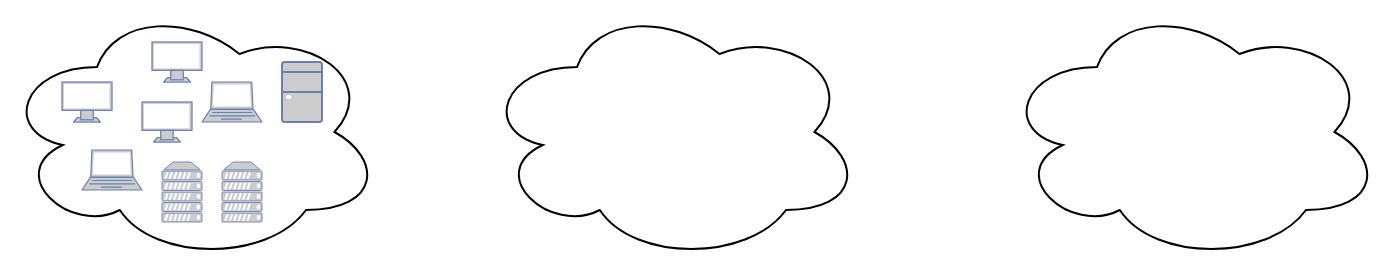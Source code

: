 <mxfile version="15.7.2" type="device"><diagram id="nPIoYVkPbkyvz23fuRua" name="Page-1"><mxGraphModel dx="1038" dy="547" grid="1" gridSize="10" guides="1" tooltips="1" connect="1" arrows="1" fold="1" page="1" pageScale="1" pageWidth="827" pageHeight="1169" math="0" shadow="0"><root><mxCell id="0"/><mxCell id="1" parent="0"/><mxCell id="tm47AgXXOKCIhsWhfy1S-1" value="" style="ellipse;shape=cloud;whiteSpace=wrap;html=1;" vertex="1" parent="1"><mxGeometry x="60" y="270" width="190" height="130" as="geometry"/></mxCell><mxCell id="tm47AgXXOKCIhsWhfy1S-3" value="" style="ellipse;shape=cloud;whiteSpace=wrap;html=1;" vertex="1" parent="1"><mxGeometry x="300" y="270" width="190" height="130" as="geometry"/></mxCell><mxCell id="tm47AgXXOKCIhsWhfy1S-4" value="" style="ellipse;shape=cloud;whiteSpace=wrap;html=1;" vertex="1" parent="1"><mxGeometry x="560" y="270" width="190" height="130" as="geometry"/></mxCell><mxCell id="tm47AgXXOKCIhsWhfy1S-5" value="" style="fontColor=#0066CC;verticalAlign=top;verticalLabelPosition=bottom;labelPosition=center;align=center;html=1;outlineConnect=0;fillColor=#CCCCCC;strokeColor=#6881B3;gradientColor=none;gradientDirection=north;strokeWidth=2;shape=mxgraph.networks.monitor;" vertex="1" parent="1"><mxGeometry x="90" y="310" width="25" height="20" as="geometry"/></mxCell><mxCell id="tm47AgXXOKCIhsWhfy1S-6" value="" style="fontColor=#0066CC;verticalAlign=top;verticalLabelPosition=bottom;labelPosition=center;align=center;html=1;outlineConnect=0;fillColor=#CCCCCC;strokeColor=#6881B3;gradientColor=none;gradientDirection=north;strokeWidth=2;shape=mxgraph.networks.monitor;" vertex="1" parent="1"><mxGeometry x="130" y="320" width="25" height="20" as="geometry"/></mxCell><mxCell id="tm47AgXXOKCIhsWhfy1S-7" value="" style="fontColor=#0066CC;verticalAlign=top;verticalLabelPosition=bottom;labelPosition=center;align=center;html=1;outlineConnect=0;fillColor=#CCCCCC;strokeColor=#6881B3;gradientColor=none;gradientDirection=north;strokeWidth=2;shape=mxgraph.networks.monitor;" vertex="1" parent="1"><mxGeometry x="135" y="290" width="25" height="20" as="geometry"/></mxCell><mxCell id="tm47AgXXOKCIhsWhfy1S-8" value="" style="fontColor=#0066CC;verticalAlign=top;verticalLabelPosition=bottom;labelPosition=center;align=center;html=1;outlineConnect=0;fillColor=#CCCCCC;strokeColor=#6881B3;gradientColor=none;gradientDirection=north;strokeWidth=2;shape=mxgraph.networks.laptop;" vertex="1" parent="1"><mxGeometry x="100" y="344" width="30" height="20" as="geometry"/></mxCell><mxCell id="tm47AgXXOKCIhsWhfy1S-9" value="" style="fontColor=#0066CC;verticalAlign=top;verticalLabelPosition=bottom;labelPosition=center;align=center;html=1;outlineConnect=0;fillColor=#CCCCCC;strokeColor=#6881B3;gradientColor=none;gradientDirection=north;strokeWidth=2;shape=mxgraph.networks.laptop;" vertex="1" parent="1"><mxGeometry x="160" y="310" width="30" height="20" as="geometry"/></mxCell><mxCell id="tm47AgXXOKCIhsWhfy1S-12" value="" style="fontColor=#0066CC;verticalAlign=top;verticalLabelPosition=bottom;labelPosition=center;align=center;html=1;outlineConnect=0;fillColor=#CCCCCC;strokeColor=#6881B3;gradientColor=none;gradientDirection=north;strokeWidth=2;shape=mxgraph.networks.server;" vertex="1" parent="1"><mxGeometry x="140" y="350" width="20" height="30" as="geometry"/></mxCell><mxCell id="tm47AgXXOKCIhsWhfy1S-13" value="" style="fontColor=#0066CC;verticalAlign=top;verticalLabelPosition=bottom;labelPosition=center;align=center;html=1;outlineConnect=0;fillColor=#CCCCCC;strokeColor=#6881B3;gradientColor=none;gradientDirection=north;strokeWidth=2;shape=mxgraph.networks.server;" vertex="1" parent="1"><mxGeometry x="170" y="350" width="20" height="30" as="geometry"/></mxCell><mxCell id="tm47AgXXOKCIhsWhfy1S-14" value="" style="fontColor=#0066CC;verticalAlign=top;verticalLabelPosition=bottom;labelPosition=center;align=center;html=1;outlineConnect=0;fillColor=#CCCCCC;strokeColor=#6881B3;gradientColor=none;gradientDirection=north;strokeWidth=2;shape=mxgraph.networks.desktop_pc;" vertex="1" parent="1"><mxGeometry x="200" y="300" width="20" height="30" as="geometry"/></mxCell></root></mxGraphModel></diagram></mxfile>